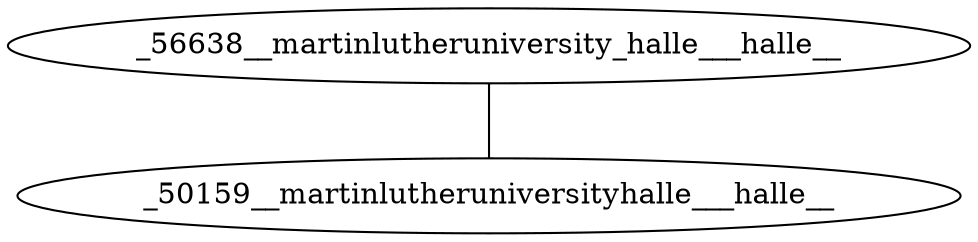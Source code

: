 graph {
_56638__martinlutheruniversity_halle___halle__ -- _50159__martinlutheruniversityhalle___halle__
}